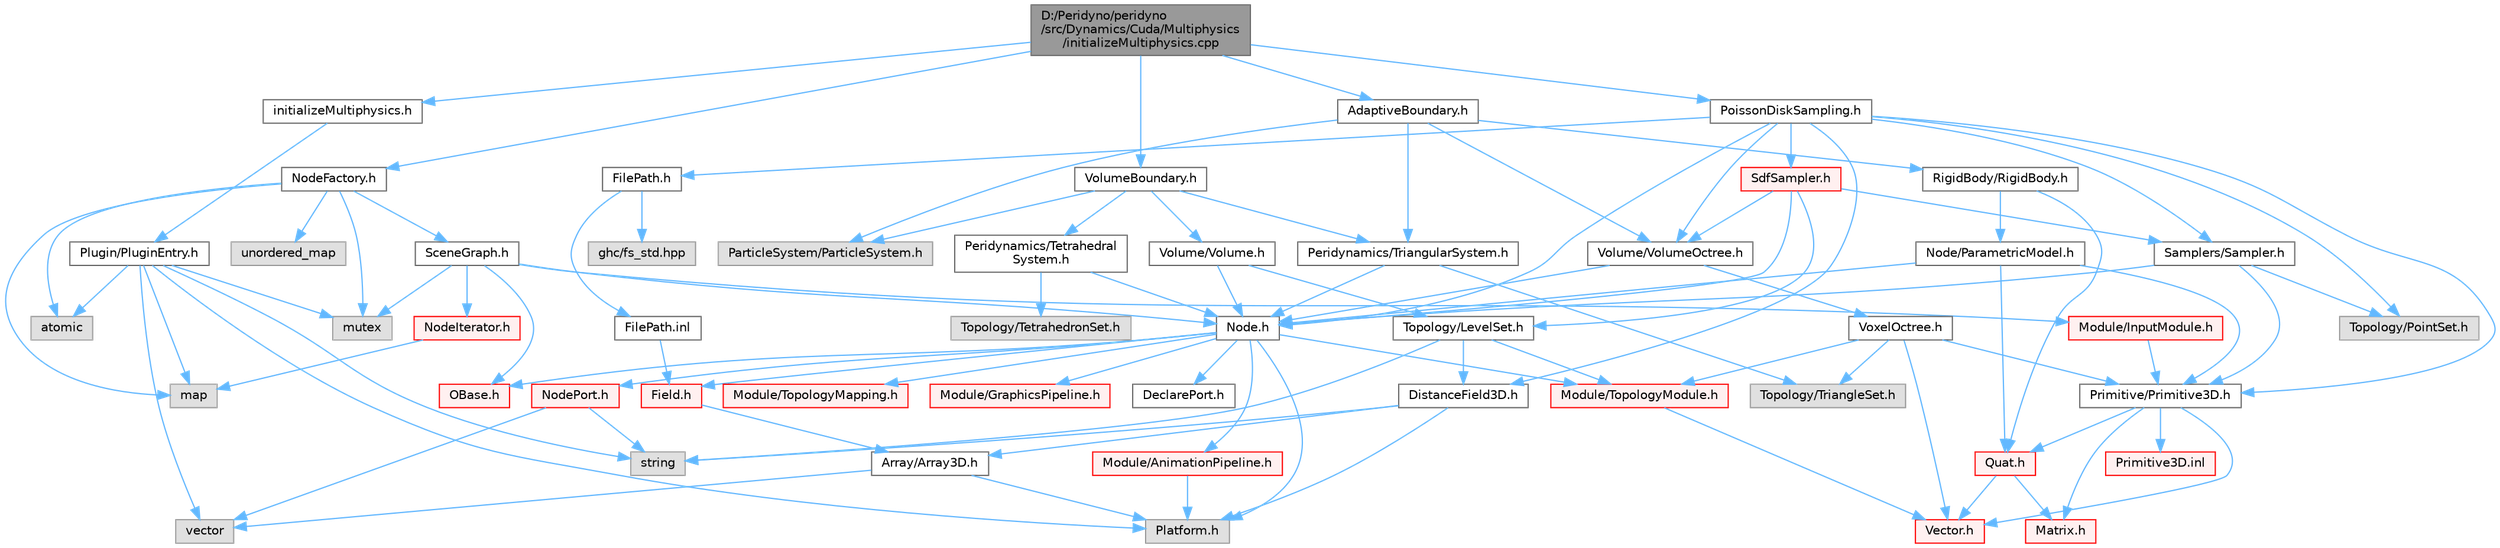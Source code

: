 digraph "D:/Peridyno/peridyno/src/Dynamics/Cuda/Multiphysics/initializeMultiphysics.cpp"
{
 // LATEX_PDF_SIZE
  bgcolor="transparent";
  edge [fontname=Helvetica,fontsize=10,labelfontname=Helvetica,labelfontsize=10];
  node [fontname=Helvetica,fontsize=10,shape=box,height=0.2,width=0.4];
  Node1 [id="Node000001",label="D:/Peridyno/peridyno\l/src/Dynamics/Cuda/Multiphysics\l/initializeMultiphysics.cpp",height=0.2,width=0.4,color="gray40", fillcolor="grey60", style="filled", fontcolor="black",tooltip=" "];
  Node1 -> Node2 [id="edge1_Node000001_Node000002",color="steelblue1",style="solid",tooltip=" "];
  Node2 [id="Node000002",label="initializeMultiphysics.h",height=0.2,width=0.4,color="grey40", fillcolor="white", style="filled",URL="$initialize_multiphysics_8h.html",tooltip=" "];
  Node2 -> Node3 [id="edge2_Node000002_Node000003",color="steelblue1",style="solid",tooltip=" "];
  Node3 [id="Node000003",label="Plugin/PluginEntry.h",height=0.2,width=0.4,color="grey40", fillcolor="white", style="filled",URL="$_plugin_entry_8h.html",tooltip=" "];
  Node3 -> Node4 [id="edge3_Node000003_Node000004",color="steelblue1",style="solid",tooltip=" "];
  Node4 [id="Node000004",label="string",height=0.2,width=0.4,color="grey60", fillcolor="#E0E0E0", style="filled",tooltip=" "];
  Node3 -> Node5 [id="edge4_Node000003_Node000005",color="steelblue1",style="solid",tooltip=" "];
  Node5 [id="Node000005",label="map",height=0.2,width=0.4,color="grey60", fillcolor="#E0E0E0", style="filled",tooltip=" "];
  Node3 -> Node6 [id="edge5_Node000003_Node000006",color="steelblue1",style="solid",tooltip=" "];
  Node6 [id="Node000006",label="vector",height=0.2,width=0.4,color="grey60", fillcolor="#E0E0E0", style="filled",tooltip=" "];
  Node3 -> Node7 [id="edge6_Node000003_Node000007",color="steelblue1",style="solid",tooltip=" "];
  Node7 [id="Node000007",label="atomic",height=0.2,width=0.4,color="grey60", fillcolor="#E0E0E0", style="filled",tooltip=" "];
  Node3 -> Node8 [id="edge7_Node000003_Node000008",color="steelblue1",style="solid",tooltip=" "];
  Node8 [id="Node000008",label="mutex",height=0.2,width=0.4,color="grey60", fillcolor="#E0E0E0", style="filled",tooltip=" "];
  Node3 -> Node9 [id="edge8_Node000003_Node000009",color="steelblue1",style="solid",tooltip=" "];
  Node9 [id="Node000009",label="Platform.h",height=0.2,width=0.4,color="grey60", fillcolor="#E0E0E0", style="filled",tooltip=" "];
  Node1 -> Node10 [id="edge9_Node000001_Node000010",color="steelblue1",style="solid",tooltip=" "];
  Node10 [id="Node000010",label="NodeFactory.h",height=0.2,width=0.4,color="grey40", fillcolor="white", style="filled",URL="$_node_factory_8h.html",tooltip=" "];
  Node10 -> Node7 [id="edge10_Node000010_Node000007",color="steelblue1",style="solid",tooltip=" "];
  Node10 -> Node8 [id="edge11_Node000010_Node000008",color="steelblue1",style="solid",tooltip=" "];
  Node10 -> Node5 [id="edge12_Node000010_Node000005",color="steelblue1",style="solid",tooltip=" "];
  Node10 -> Node11 [id="edge13_Node000010_Node000011",color="steelblue1",style="solid",tooltip=" "];
  Node11 [id="Node000011",label="unordered_map",height=0.2,width=0.4,color="grey60", fillcolor="#E0E0E0", style="filled",tooltip=" "];
  Node10 -> Node12 [id="edge14_Node000010_Node000012",color="steelblue1",style="solid",tooltip=" "];
  Node12 [id="Node000012",label="SceneGraph.h",height=0.2,width=0.4,color="grey40", fillcolor="white", style="filled",URL="$_scene_graph_8h.html",tooltip=" "];
  Node12 -> Node13 [id="edge15_Node000012_Node000013",color="steelblue1",style="solid",tooltip=" "];
  Node13 [id="Node000013",label="OBase.h",height=0.2,width=0.4,color="red", fillcolor="#FFF0F0", style="filled",URL="$_o_base_8h.html",tooltip=" "];
  Node12 -> Node21 [id="edge16_Node000012_Node000021",color="steelblue1",style="solid",tooltip=" "];
  Node21 [id="Node000021",label="Node.h",height=0.2,width=0.4,color="grey40", fillcolor="white", style="filled",URL="$_node_8h.html",tooltip=" "];
  Node21 -> Node13 [id="edge17_Node000021_Node000013",color="steelblue1",style="solid",tooltip=" "];
  Node21 -> Node22 [id="edge18_Node000021_Node000022",color="steelblue1",style="solid",tooltip=" "];
  Node22 [id="Node000022",label="Field.h",height=0.2,width=0.4,color="red", fillcolor="#FFF0F0", style="filled",URL="$_field_8h.html",tooltip=" "];
  Node22 -> Node31 [id="edge19_Node000022_Node000031",color="steelblue1",style="solid",tooltip=" "];
  Node31 [id="Node000031",label="Array/Array3D.h",height=0.2,width=0.4,color="grey40", fillcolor="white", style="filled",URL="$_array3_d_8h.html",tooltip=" "];
  Node31 -> Node9 [id="edge20_Node000031_Node000009",color="steelblue1",style="solid",tooltip=" "];
  Node31 -> Node6 [id="edge21_Node000031_Node000006",color="steelblue1",style="solid",tooltip=" "];
  Node21 -> Node9 [id="edge22_Node000021_Node000009",color="steelblue1",style="solid",tooltip=" "];
  Node21 -> Node74 [id="edge23_Node000021_Node000074",color="steelblue1",style="solid",tooltip=" "];
  Node74 [id="Node000074",label="DeclarePort.h",height=0.2,width=0.4,color="grey40", fillcolor="white", style="filled",URL="$_declare_port_8h.html",tooltip=" "];
  Node21 -> Node75 [id="edge24_Node000021_Node000075",color="steelblue1",style="solid",tooltip=" "];
  Node75 [id="Node000075",label="NodePort.h",height=0.2,width=0.4,color="red", fillcolor="#FFF0F0", style="filled",URL="$_node_port_8h.html",tooltip=" "];
  Node75 -> Node4 [id="edge25_Node000075_Node000004",color="steelblue1",style="solid",tooltip=" "];
  Node75 -> Node6 [id="edge26_Node000075_Node000006",color="steelblue1",style="solid",tooltip=" "];
  Node21 -> Node76 [id="edge27_Node000021_Node000076",color="steelblue1",style="solid",tooltip=" "];
  Node76 [id="Node000076",label="Module/TopologyModule.h",height=0.2,width=0.4,color="red", fillcolor="#FFF0F0", style="filled",URL="$_topology_module_8h.html",tooltip=" "];
  Node76 -> Node37 [id="edge28_Node000076_Node000037",color="steelblue1",style="solid",tooltip=" "];
  Node37 [id="Node000037",label="Vector.h",height=0.2,width=0.4,color="red", fillcolor="#FFF0F0", style="filled",URL="$_vector_8h.html",tooltip=" "];
  Node21 -> Node96 [id="edge29_Node000021_Node000096",color="steelblue1",style="solid",tooltip=" "];
  Node96 [id="Node000096",label="Module/TopologyMapping.h",height=0.2,width=0.4,color="red", fillcolor="#FFF0F0", style="filled",URL="$_topology_mapping_8h.html",tooltip=" "];
  Node21 -> Node97 [id="edge30_Node000021_Node000097",color="steelblue1",style="solid",tooltip=" "];
  Node97 [id="Node000097",label="Module/AnimationPipeline.h",height=0.2,width=0.4,color="red", fillcolor="#FFF0F0", style="filled",URL="$_animation_pipeline_8h.html",tooltip=" "];
  Node97 -> Node9 [id="edge31_Node000097_Node000009",color="steelblue1",style="solid",tooltip=" "];
  Node21 -> Node99 [id="edge32_Node000021_Node000099",color="steelblue1",style="solid",tooltip=" "];
  Node99 [id="Node000099",label="Module/GraphicsPipeline.h",height=0.2,width=0.4,color="red", fillcolor="#FFF0F0", style="filled",URL="$_graphics_pipeline_8h.html",tooltip=" "];
  Node12 -> Node100 [id="edge33_Node000012_Node000100",color="steelblue1",style="solid",tooltip=" "];
  Node100 [id="Node000100",label="NodeIterator.h",height=0.2,width=0.4,color="red", fillcolor="#FFF0F0", style="filled",URL="$_node_iterator_8h.html",tooltip=" "];
  Node100 -> Node5 [id="edge34_Node000100_Node000005",color="steelblue1",style="solid",tooltip=" "];
  Node12 -> Node103 [id="edge35_Node000012_Node000103",color="steelblue1",style="solid",tooltip=" "];
  Node103 [id="Node000103",label="Module/InputModule.h",height=0.2,width=0.4,color="red", fillcolor="#FFF0F0", style="filled",URL="$_input_module_8h.html",tooltip=" "];
  Node103 -> Node105 [id="edge36_Node000103_Node000105",color="steelblue1",style="solid",tooltip=" "];
  Node105 [id="Node000105",label="Primitive/Primitive3D.h",height=0.2,width=0.4,color="grey40", fillcolor="white", style="filled",URL="$_primitive3_d_8h.html",tooltip=" "];
  Node105 -> Node37 [id="edge37_Node000105_Node000037",color="steelblue1",style="solid",tooltip=" "];
  Node105 -> Node55 [id="edge38_Node000105_Node000055",color="steelblue1",style="solid",tooltip=" "];
  Node55 [id="Node000055",label="Matrix.h",height=0.2,width=0.4,color="red", fillcolor="#FFF0F0", style="filled",URL="$_matrix_8h.html",tooltip=" "];
  Node105 -> Node68 [id="edge39_Node000105_Node000068",color="steelblue1",style="solid",tooltip=" "];
  Node68 [id="Node000068",label="Quat.h",height=0.2,width=0.4,color="red", fillcolor="#FFF0F0", style="filled",URL="$_quat_8h.html",tooltip="Implementation of quaternion."];
  Node68 -> Node37 [id="edge40_Node000068_Node000037",color="steelblue1",style="solid",tooltip=" "];
  Node68 -> Node55 [id="edge41_Node000068_Node000055",color="steelblue1",style="solid",tooltip=" "];
  Node105 -> Node106 [id="edge42_Node000105_Node000106",color="steelblue1",style="solid",tooltip=" "];
  Node106 [id="Node000106",label="Primitive3D.inl",height=0.2,width=0.4,color="red", fillcolor="#FFF0F0", style="filled",URL="$_primitive3_d_8inl.html",tooltip=" "];
  Node12 -> Node8 [id="edge43_Node000012_Node000008",color="steelblue1",style="solid",tooltip=" "];
  Node1 -> Node109 [id="edge44_Node000001_Node000109",color="steelblue1",style="solid",tooltip=" "];
  Node109 [id="Node000109",label="VolumeBoundary.h",height=0.2,width=0.4,color="grey40", fillcolor="white", style="filled",URL="$_volume_boundary_8h.html",tooltip=" "];
  Node109 -> Node110 [id="edge45_Node000109_Node000110",color="steelblue1",style="solid",tooltip=" "];
  Node110 [id="Node000110",label="Volume/Volume.h",height=0.2,width=0.4,color="grey40", fillcolor="white", style="filled",URL="$_volume_8h.html",tooltip=" "];
  Node110 -> Node21 [id="edge46_Node000110_Node000021",color="steelblue1",style="solid",tooltip=" "];
  Node110 -> Node111 [id="edge47_Node000110_Node000111",color="steelblue1",style="solid",tooltip=" "];
  Node111 [id="Node000111",label="Topology/LevelSet.h",height=0.2,width=0.4,color="grey40", fillcolor="white", style="filled",URL="$_level_set_8h.html",tooltip=" "];
  Node111 -> Node4 [id="edge48_Node000111_Node000004",color="steelblue1",style="solid",tooltip=" "];
  Node111 -> Node76 [id="edge49_Node000111_Node000076",color="steelblue1",style="solid",tooltip=" "];
  Node111 -> Node112 [id="edge50_Node000111_Node000112",color="steelblue1",style="solid",tooltip=" "];
  Node112 [id="Node000112",label="DistanceField3D.h",height=0.2,width=0.4,color="grey40", fillcolor="white", style="filled",URL="$_distance_field3_d_8h.html",tooltip="GPU supported signed distance field."];
  Node112 -> Node4 [id="edge51_Node000112_Node000004",color="steelblue1",style="solid",tooltip=" "];
  Node112 -> Node9 [id="edge52_Node000112_Node000009",color="steelblue1",style="solid",tooltip=" "];
  Node112 -> Node31 [id="edge53_Node000112_Node000031",color="steelblue1",style="solid",tooltip=" "];
  Node109 -> Node113 [id="edge54_Node000109_Node000113",color="steelblue1",style="solid",tooltip=" "];
  Node113 [id="Node000113",label="ParticleSystem/ParticleSystem.h",height=0.2,width=0.4,color="grey60", fillcolor="#E0E0E0", style="filled",tooltip=" "];
  Node109 -> Node114 [id="edge55_Node000109_Node000114",color="steelblue1",style="solid",tooltip=" "];
  Node114 [id="Node000114",label="Peridynamics/TriangularSystem.h",height=0.2,width=0.4,color="grey40", fillcolor="white", style="filled",URL="$_triangular_system_8h.html",tooltip=" "];
  Node114 -> Node21 [id="edge56_Node000114_Node000021",color="steelblue1",style="solid",tooltip=" "];
  Node114 -> Node115 [id="edge57_Node000114_Node000115",color="steelblue1",style="solid",tooltip=" "];
  Node115 [id="Node000115",label="Topology/TriangleSet.h",height=0.2,width=0.4,color="grey60", fillcolor="#E0E0E0", style="filled",tooltip=" "];
  Node109 -> Node116 [id="edge58_Node000109_Node000116",color="steelblue1",style="solid",tooltip=" "];
  Node116 [id="Node000116",label="Peridynamics/Tetrahedral\lSystem.h",height=0.2,width=0.4,color="grey40", fillcolor="white", style="filled",URL="$_tetrahedral_system_8h.html",tooltip=" "];
  Node116 -> Node21 [id="edge59_Node000116_Node000021",color="steelblue1",style="solid",tooltip=" "];
  Node116 -> Node117 [id="edge60_Node000116_Node000117",color="steelblue1",style="solid",tooltip=" "];
  Node117 [id="Node000117",label="Topology/TetrahedronSet.h",height=0.2,width=0.4,color="grey60", fillcolor="#E0E0E0", style="filled",tooltip=" "];
  Node1 -> Node118 [id="edge61_Node000001_Node000118",color="steelblue1",style="solid",tooltip=" "];
  Node118 [id="Node000118",label="AdaptiveBoundary.h",height=0.2,width=0.4,color="grey40", fillcolor="white", style="filled",URL="$_adaptive_boundary_8h.html",tooltip=" "];
  Node118 -> Node119 [id="edge62_Node000118_Node000119",color="steelblue1",style="solid",tooltip=" "];
  Node119 [id="Node000119",label="Volume/VolumeOctree.h",height=0.2,width=0.4,color="grey40", fillcolor="white", style="filled",URL="$_volume_octree_8h.html",tooltip=" "];
  Node119 -> Node21 [id="edge63_Node000119_Node000021",color="steelblue1",style="solid",tooltip=" "];
  Node119 -> Node120 [id="edge64_Node000119_Node000120",color="steelblue1",style="solid",tooltip=" "];
  Node120 [id="Node000120",label="VoxelOctree.h",height=0.2,width=0.4,color="grey40", fillcolor="white", style="filled",URL="$_voxel_octree_8h.html",tooltip=" "];
  Node120 -> Node115 [id="edge65_Node000120_Node000115",color="steelblue1",style="solid",tooltip=" "];
  Node120 -> Node76 [id="edge66_Node000120_Node000076",color="steelblue1",style="solid",tooltip=" "];
  Node120 -> Node105 [id="edge67_Node000120_Node000105",color="steelblue1",style="solid",tooltip=" "];
  Node120 -> Node37 [id="edge68_Node000120_Node000037",color="steelblue1",style="solid",tooltip=" "];
  Node118 -> Node113 [id="edge69_Node000118_Node000113",color="steelblue1",style="solid",tooltip=" "];
  Node118 -> Node114 [id="edge70_Node000118_Node000114",color="steelblue1",style="solid",tooltip=" "];
  Node118 -> Node121 [id="edge71_Node000118_Node000121",color="steelblue1",style="solid",tooltip=" "];
  Node121 [id="Node000121",label="RigidBody/RigidBody.h",height=0.2,width=0.4,color="grey40", fillcolor="white", style="filled",URL="$_rigid_body_8h.html",tooltip=" "];
  Node121 -> Node122 [id="edge72_Node000121_Node000122",color="steelblue1",style="solid",tooltip=" "];
  Node122 [id="Node000122",label="Node/ParametricModel.h",height=0.2,width=0.4,color="grey40", fillcolor="white", style="filled",URL="$_parametric_model_8h.html",tooltip=" "];
  Node122 -> Node21 [id="edge73_Node000122_Node000021",color="steelblue1",style="solid",tooltip=" "];
  Node122 -> Node68 [id="edge74_Node000122_Node000068",color="steelblue1",style="solid",tooltip=" "];
  Node122 -> Node105 [id="edge75_Node000122_Node000105",color="steelblue1",style="solid",tooltip=" "];
  Node121 -> Node68 [id="edge76_Node000121_Node000068",color="steelblue1",style="solid",tooltip=" "];
  Node1 -> Node123 [id="edge77_Node000001_Node000123",color="steelblue1",style="solid",tooltip=" "];
  Node123 [id="Node000123",label="PoissonDiskSampling.h",height=0.2,width=0.4,color="grey40", fillcolor="white", style="filled",URL="$_poisson_disk_sampling_8h.html",tooltip=" "];
  Node123 -> Node21 [id="edge78_Node000123_Node000021",color="steelblue1",style="solid",tooltip=" "];
  Node123 -> Node105 [id="edge79_Node000123_Node000105",color="steelblue1",style="solid",tooltip=" "];
  Node123 -> Node124 [id="edge80_Node000123_Node000124",color="steelblue1",style="solid",tooltip=" "];
  Node124 [id="Node000124",label="Topology/PointSet.h",height=0.2,width=0.4,color="grey60", fillcolor="#E0E0E0", style="filled",tooltip=" "];
  Node123 -> Node125 [id="edge81_Node000123_Node000125",color="steelblue1",style="solid",tooltip=" "];
  Node125 [id="Node000125",label="Samplers/Sampler.h",height=0.2,width=0.4,color="grey40", fillcolor="white", style="filled",URL="$_sampler_8h.html",tooltip=" "];
  Node125 -> Node21 [id="edge82_Node000125_Node000021",color="steelblue1",style="solid",tooltip=" "];
  Node125 -> Node105 [id="edge83_Node000125_Node000105",color="steelblue1",style="solid",tooltip=" "];
  Node125 -> Node124 [id="edge84_Node000125_Node000124",color="steelblue1",style="solid",tooltip=" "];
  Node123 -> Node126 [id="edge85_Node000123_Node000126",color="steelblue1",style="solid",tooltip=" "];
  Node126 [id="Node000126",label="FilePath.h",height=0.2,width=0.4,color="grey40", fillcolor="white", style="filled",URL="$_file_path_8h.html",tooltip=" "];
  Node126 -> Node127 [id="edge86_Node000126_Node000127",color="steelblue1",style="solid",tooltip=" "];
  Node127 [id="Node000127",label="ghc/fs_std.hpp",height=0.2,width=0.4,color="grey60", fillcolor="#E0E0E0", style="filled",tooltip=" "];
  Node126 -> Node128 [id="edge87_Node000126_Node000128",color="steelblue1",style="solid",tooltip=" "];
  Node128 [id="Node000128",label="FilePath.inl",height=0.2,width=0.4,color="grey40", fillcolor="white", style="filled",URL="$_file_path_8inl.html",tooltip=" "];
  Node128 -> Node22 [id="edge88_Node000128_Node000022",color="steelblue1",style="solid",tooltip=" "];
  Node123 -> Node112 [id="edge89_Node000123_Node000112",color="steelblue1",style="solid",tooltip=" "];
  Node123 -> Node119 [id="edge90_Node000123_Node000119",color="steelblue1",style="solid",tooltip=" "];
  Node123 -> Node129 [id="edge91_Node000123_Node000129",color="steelblue1",style="solid",tooltip=" "];
  Node129 [id="Node000129",label="SdfSampler.h",height=0.2,width=0.4,color="red", fillcolor="#FFF0F0", style="filled",URL="$_sdf_sampler_8h.html",tooltip=" "];
  Node129 -> Node21 [id="edge92_Node000129_Node000021",color="steelblue1",style="solid",tooltip=" "];
  Node129 -> Node111 [id="edge93_Node000129_Node000111",color="steelblue1",style="solid",tooltip=" "];
  Node129 -> Node119 [id="edge94_Node000129_Node000119",color="steelblue1",style="solid",tooltip=" "];
  Node129 -> Node125 [id="edge95_Node000129_Node000125",color="steelblue1",style="solid",tooltip=" "];
}

